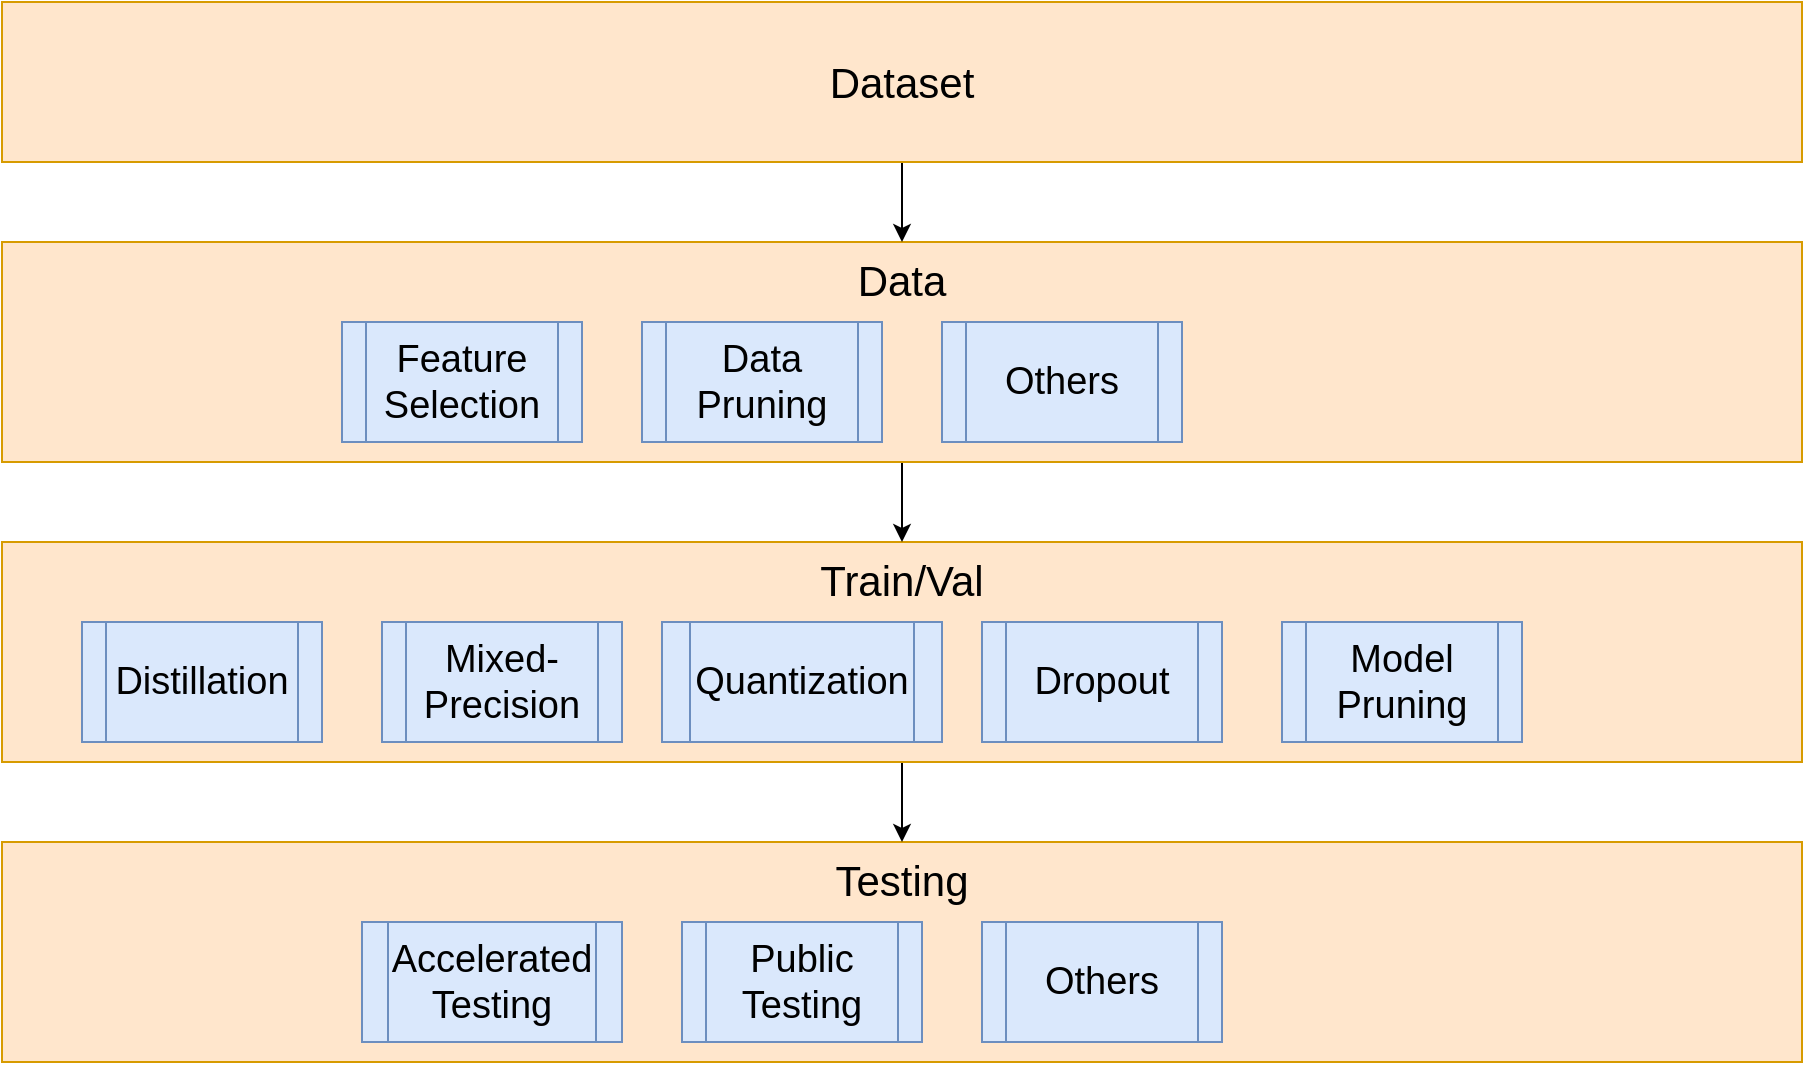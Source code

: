 <mxfile version="26.0.11">
  <diagram name="Page-1" id="2CRYM2prmRkUl7HpSgvO">
    <mxGraphModel dx="1396" dy="759" grid="1" gridSize="10" guides="1" tooltips="1" connect="1" arrows="1" fold="1" page="1" pageScale="1" pageWidth="4681" pageHeight="3300" math="0" shadow="0">
      <root>
        <mxCell id="0" />
        <mxCell id="1" parent="0" />
        <mxCell id="2TuNfz__Yhj-HffWGt-x-39" value="Testing" style="rounded=0;whiteSpace=wrap;html=1;fontSize=21;fillColor=#ffe6cc;strokeColor=#d79b00;verticalAlign=top;" vertex="1" parent="1">
          <mxGeometry x="260" y="480" width="900" height="110" as="geometry" />
        </mxCell>
        <mxCell id="2TuNfz__Yhj-HffWGt-x-46" style="edgeStyle=orthogonalEdgeStyle;rounded=0;orthogonalLoop=1;jettySize=auto;html=1;exitX=0.5;exitY=1;exitDx=0;exitDy=0;entryX=0.5;entryY=0;entryDx=0;entryDy=0;" edge="1" parent="1" source="2TuNfz__Yhj-HffWGt-x-38" target="2TuNfz__Yhj-HffWGt-x-39">
          <mxGeometry relative="1" as="geometry" />
        </mxCell>
        <mxCell id="2TuNfz__Yhj-HffWGt-x-38" value="Train/Val" style="rounded=0;whiteSpace=wrap;html=1;fontSize=21;fillColor=#ffe6cc;strokeColor=#d79b00;verticalAlign=top;" vertex="1" parent="1">
          <mxGeometry x="260" y="330" width="900" height="110" as="geometry" />
        </mxCell>
        <mxCell id="2TuNfz__Yhj-HffWGt-x-44" style="edgeStyle=orthogonalEdgeStyle;rounded=0;orthogonalLoop=1;jettySize=auto;html=1;exitX=0.5;exitY=1;exitDx=0;exitDy=0;entryX=0.5;entryY=0;entryDx=0;entryDy=0;" edge="1" parent="1" source="2TuNfz__Yhj-HffWGt-x-37" target="2TuNfz__Yhj-HffWGt-x-38">
          <mxGeometry relative="1" as="geometry" />
        </mxCell>
        <mxCell id="2TuNfz__Yhj-HffWGt-x-37" value="Data" style="rounded=0;whiteSpace=wrap;html=1;fontSize=21;fillColor=#ffe6cc;strokeColor=#d79b00;verticalAlign=top;" vertex="1" parent="1">
          <mxGeometry x="260" y="180" width="900" height="110" as="geometry" />
        </mxCell>
        <mxCell id="2TuNfz__Yhj-HffWGt-x-34" value="" style="edgeStyle=orthogonalEdgeStyle;rounded=0;orthogonalLoop=1;jettySize=auto;html=1;" edge="1" parent="1" source="2TuNfz__Yhj-HffWGt-x-8">
          <mxGeometry relative="1" as="geometry">
            <mxPoint x="710" y="180" as="targetPoint" />
          </mxGeometry>
        </mxCell>
        <mxCell id="2TuNfz__Yhj-HffWGt-x-8" value="Dataset" style="rounded=0;whiteSpace=wrap;html=1;fontSize=21;fillColor=#ffe6cc;strokeColor=#d79b00;" vertex="1" parent="1">
          <mxGeometry x="260" y="60" width="900" height="80" as="geometry" />
        </mxCell>
        <mxCell id="2TuNfz__Yhj-HffWGt-x-19" value="Data Pruning" style="shape=process;whiteSpace=wrap;html=1;backgroundOutline=1;fontSize=19;fillColor=#dae8fc;strokeColor=#6c8ebf;" vertex="1" parent="1">
          <mxGeometry x="580" y="220" width="120" height="60" as="geometry" />
        </mxCell>
        <mxCell id="2TuNfz__Yhj-HffWGt-x-25" value="Mixed-Precision" style="shape=process;whiteSpace=wrap;html=1;backgroundOutline=1;fontSize=19;fillColor=#dae8fc;strokeColor=#6c8ebf;" vertex="1" parent="1">
          <mxGeometry x="450" y="370" width="120" height="60" as="geometry" />
        </mxCell>
        <mxCell id="2TuNfz__Yhj-HffWGt-x-26" value="Accelerated Testing" style="shape=process;whiteSpace=wrap;html=1;backgroundOutline=1;fontSize=19;fillColor=#dae8fc;strokeColor=#6c8ebf;" vertex="1" parent="1">
          <mxGeometry x="440" y="520" width="130" height="60" as="geometry" />
        </mxCell>
        <mxCell id="2TuNfz__Yhj-HffWGt-x-27" value="Quantization" style="shape=process;whiteSpace=wrap;html=1;backgroundOutline=1;fontSize=19;fillColor=#dae8fc;strokeColor=#6c8ebf;" vertex="1" parent="1">
          <mxGeometry x="590" y="370" width="140" height="60" as="geometry" />
        </mxCell>
        <mxCell id="2TuNfz__Yhj-HffWGt-x-28" value="Feature Selection" style="shape=process;whiteSpace=wrap;html=1;backgroundOutline=1;fontSize=19;fillColor=#dae8fc;strokeColor=#6c8ebf;" vertex="1" parent="1">
          <mxGeometry x="430" y="220" width="120" height="60" as="geometry" />
        </mxCell>
        <mxCell id="2TuNfz__Yhj-HffWGt-x-29" value="Model Pruning" style="shape=process;whiteSpace=wrap;html=1;backgroundOutline=1;fontSize=19;fillColor=#dae8fc;strokeColor=#6c8ebf;" vertex="1" parent="1">
          <mxGeometry x="900" y="370" width="120" height="60" as="geometry" />
        </mxCell>
        <mxCell id="2TuNfz__Yhj-HffWGt-x-30" value="Distillation" style="shape=process;whiteSpace=wrap;html=1;backgroundOutline=1;fontSize=19;fillColor=#dae8fc;strokeColor=#6c8ebf;" vertex="1" parent="1">
          <mxGeometry x="300" y="370" width="120" height="60" as="geometry" />
        </mxCell>
        <mxCell id="2TuNfz__Yhj-HffWGt-x-32" value="Dropout" style="shape=process;whiteSpace=wrap;html=1;backgroundOutline=1;fontSize=19;fillColor=#dae8fc;strokeColor=#6c8ebf;" vertex="1" parent="1">
          <mxGeometry x="750" y="370" width="120" height="60" as="geometry" />
        </mxCell>
        <mxCell id="2TuNfz__Yhj-HffWGt-x-33" value="Public Testing" style="shape=process;whiteSpace=wrap;html=1;backgroundOutline=1;fontSize=19;fillColor=#dae8fc;strokeColor=#6c8ebf;" vertex="1" parent="1">
          <mxGeometry x="600" y="520" width="120" height="60" as="geometry" />
        </mxCell>
        <mxCell id="2TuNfz__Yhj-HffWGt-x-40" value="Others" style="shape=process;whiteSpace=wrap;html=1;backgroundOutline=1;fontSize=19;fillColor=#dae8fc;strokeColor=#6c8ebf;" vertex="1" parent="1">
          <mxGeometry x="730" y="220" width="120" height="60" as="geometry" />
        </mxCell>
        <mxCell id="2TuNfz__Yhj-HffWGt-x-41" value="Others" style="shape=process;whiteSpace=wrap;html=1;backgroundOutline=1;fontSize=19;fillColor=#dae8fc;strokeColor=#6c8ebf;" vertex="1" parent="1">
          <mxGeometry x="750" y="520" width="120" height="60" as="geometry" />
        </mxCell>
      </root>
    </mxGraphModel>
  </diagram>
</mxfile>
